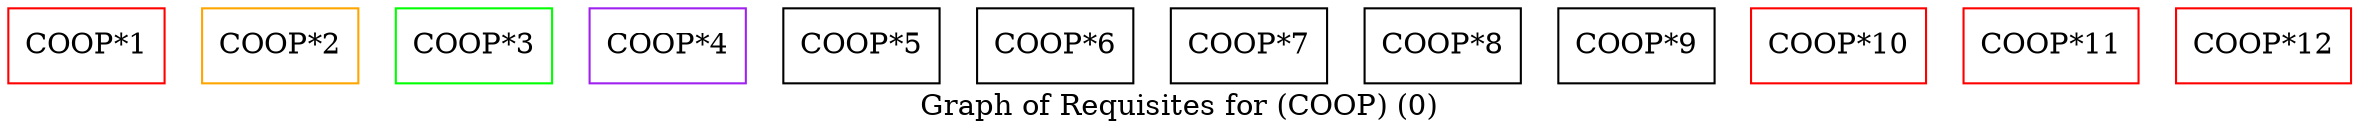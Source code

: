 strict digraph "" {
	graph [bb="0,0,1124.5,59",
		label="Graph of Requisites for (COOP) (0)",
		lheight=0.21,
		lp="562.25,11.5",
		lwidth=3.46
	];
	node [label="\N"];
	"COOP*1"	[color=red,
		height=0.5,
		pos="37.5,41",
		shape=box,
		width=1.0417];
	"COOP*2"	[color=orange,
		height=0.5,
		pos="130.5,41",
		shape=box,
		width=1.0417];
	"COOP*3"	[color=green,
		height=0.5,
		pos="223.5,41",
		shape=box,
		width=1.0417];
	"COOP*4"	[color=purple,
		height=0.5,
		pos="316.5,41",
		shape=box,
		width=1.0417];
	"COOP*5"	[height=0.5,
		pos="409.5,41",
		shape=box,
		width=1.0417];
	"COOP*6"	[height=0.5,
		pos="502.5,41",
		shape=box,
		width=1.0417];
	"COOP*7"	[height=0.5,
		pos="595.5,41",
		shape=box,
		width=1.0417];
	"COOP*8"	[height=0.5,
		pos="688.5,41",
		shape=box,
		width=1.0417];
	"COOP*9"	[height=0.5,
		pos="781.5,41",
		shape=box,
		width=1.0417];
	"COOP*10"	[color=red,
		height=0.5,
		pos="878.5,41",
		shape=box,
		width=1.1667];
	"COOP*11"	[color=red,
		height=0.5,
		pos="980.5,41",
		shape=box,
		width=1.1667];
	"COOP*12"	[color=red,
		height=0.5,
		pos="1082.5,41",
		shape=box,
		width=1.1667];
}
